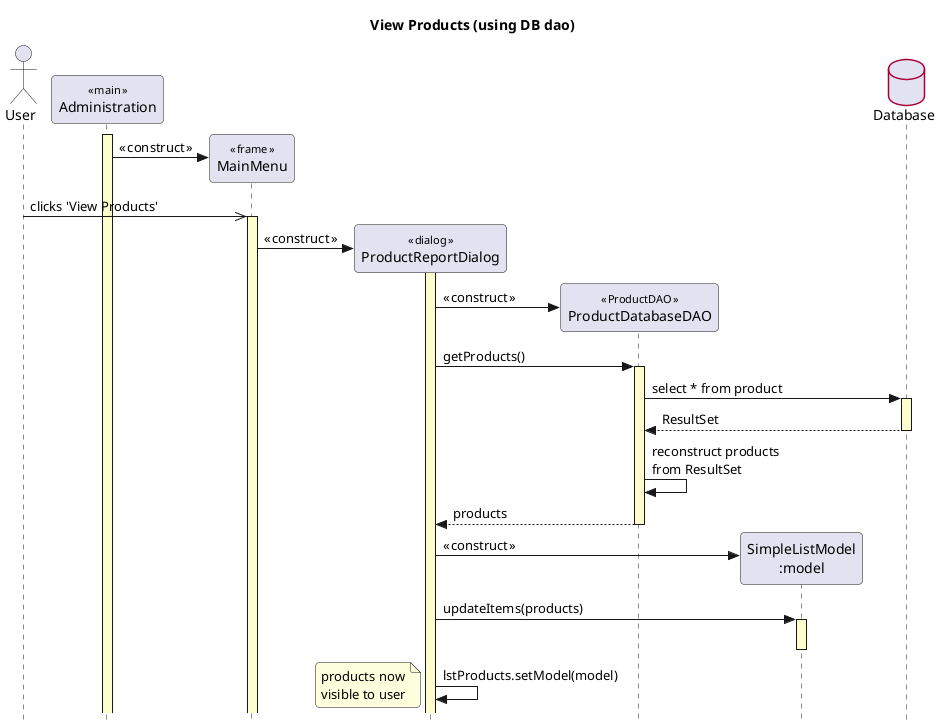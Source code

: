 ' worked with caleb mazure for UML, base code from reference document

@startuml

' style tweaks to make the diagram a little more readable
skinparam {
	Style strictuml
	RoundCorner 8

	Sequence {
		' make activations yellow too
		LifeLineBackgroundColor #FDFDCD

		' make stereotypes less ugly
		Stereotype {
			Font {
				Size 11
				Style plain
			}
		}
	}

	DatabaseBorderColor #A80036

}

title View Products (using DB dao)

actor User as user
participant "Administration" as main << main >>
participant "MainMenu" as menu << frame >>
participant "ProductReportDialog" as dialog << dialog >>
participant "ProductDatabaseDAO" as dao << ProductDAO >>
participant "SimpleListModel\n:model" as model
database "Database" as db

main++
create menu
main -> menu : « construct »


user ->> menu : clicks 'View Products'
menu++


create dialog
menu -> dialog++ : « construct »


create dao
dialog -> dao : « construct »

dialog -> dao++ : getProducts()
dao -> db++ : select * from product
return ResultSet
dao -> dao : reconstruct products\nfrom ResultSet
return products

create model
dialog -> model : « construct »
dialog -> model++ : updateItems(products)
model--
dialog -> dialog : lstProducts.setModel(model)

note left : products now\nvisible to user

@enduml

